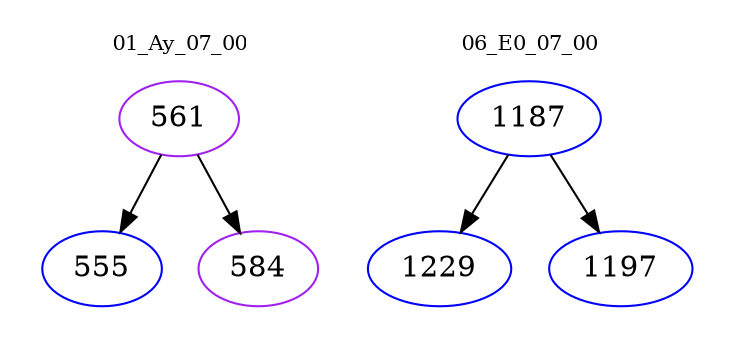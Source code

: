 digraph{
subgraph cluster_0 {
color = white
label = "01_Ay_07_00";
fontsize=10;
T0_561 [label="561", color="purple"]
T0_561 -> T0_555 [color="black"]
T0_555 [label="555", color="blue"]
T0_561 -> T0_584 [color="black"]
T0_584 [label="584", color="purple"]
}
subgraph cluster_1 {
color = white
label = "06_E0_07_00";
fontsize=10;
T1_1187 [label="1187", color="blue"]
T1_1187 -> T1_1229 [color="black"]
T1_1229 [label="1229", color="blue"]
T1_1187 -> T1_1197 [color="black"]
T1_1197 [label="1197", color="blue"]
}
}
